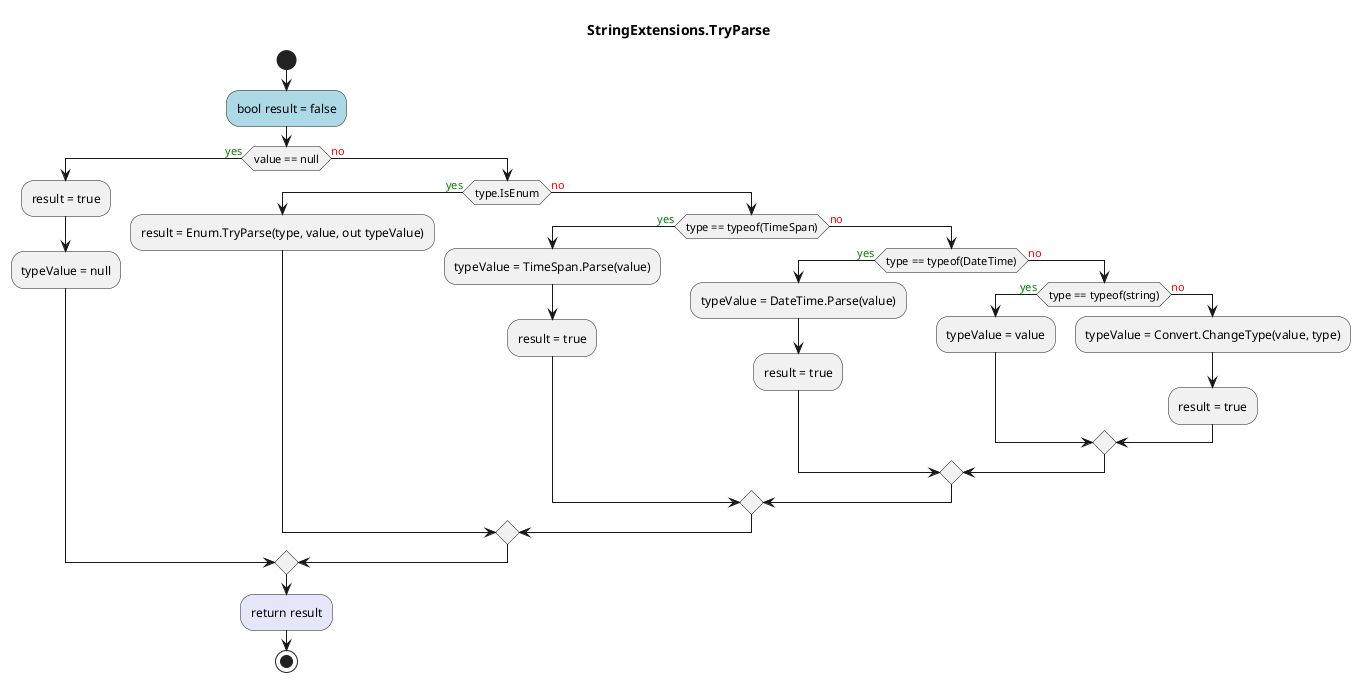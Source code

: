 @startuml StringExtensions.TryParse
title StringExtensions.TryParse
start
#LightBlue:bool result = false;
if (value == null) then (<color:green>yes)
    :result = true;
    :typeValue = null;
  else (<color:red>no)
    if (type.IsEnum) then (<color:green>yes)
        :result = Enum.TryParse(type, value, out typeValue);
      else (<color:red>no)
        if (type == typeof(TimeSpan)) then (<color:green>yes)
            :typeValue = TimeSpan.Parse(value);
            :result = true;
          else (<color:red>no)
            if (type == typeof(DateTime)) then (<color:green>yes)
                :typeValue = DateTime.Parse(value);
                :result = true;
              else (<color:red>no)
                if (type == typeof(string)) then (<color:green>yes)
                    :typeValue = value;
                  else (<color:red>no)
                      :typeValue = Convert.ChangeType(value, type);
                      :result = true;
                endif
            endif
        endif
    endif
endif
#Lavender:return result;
stop
@enduml
